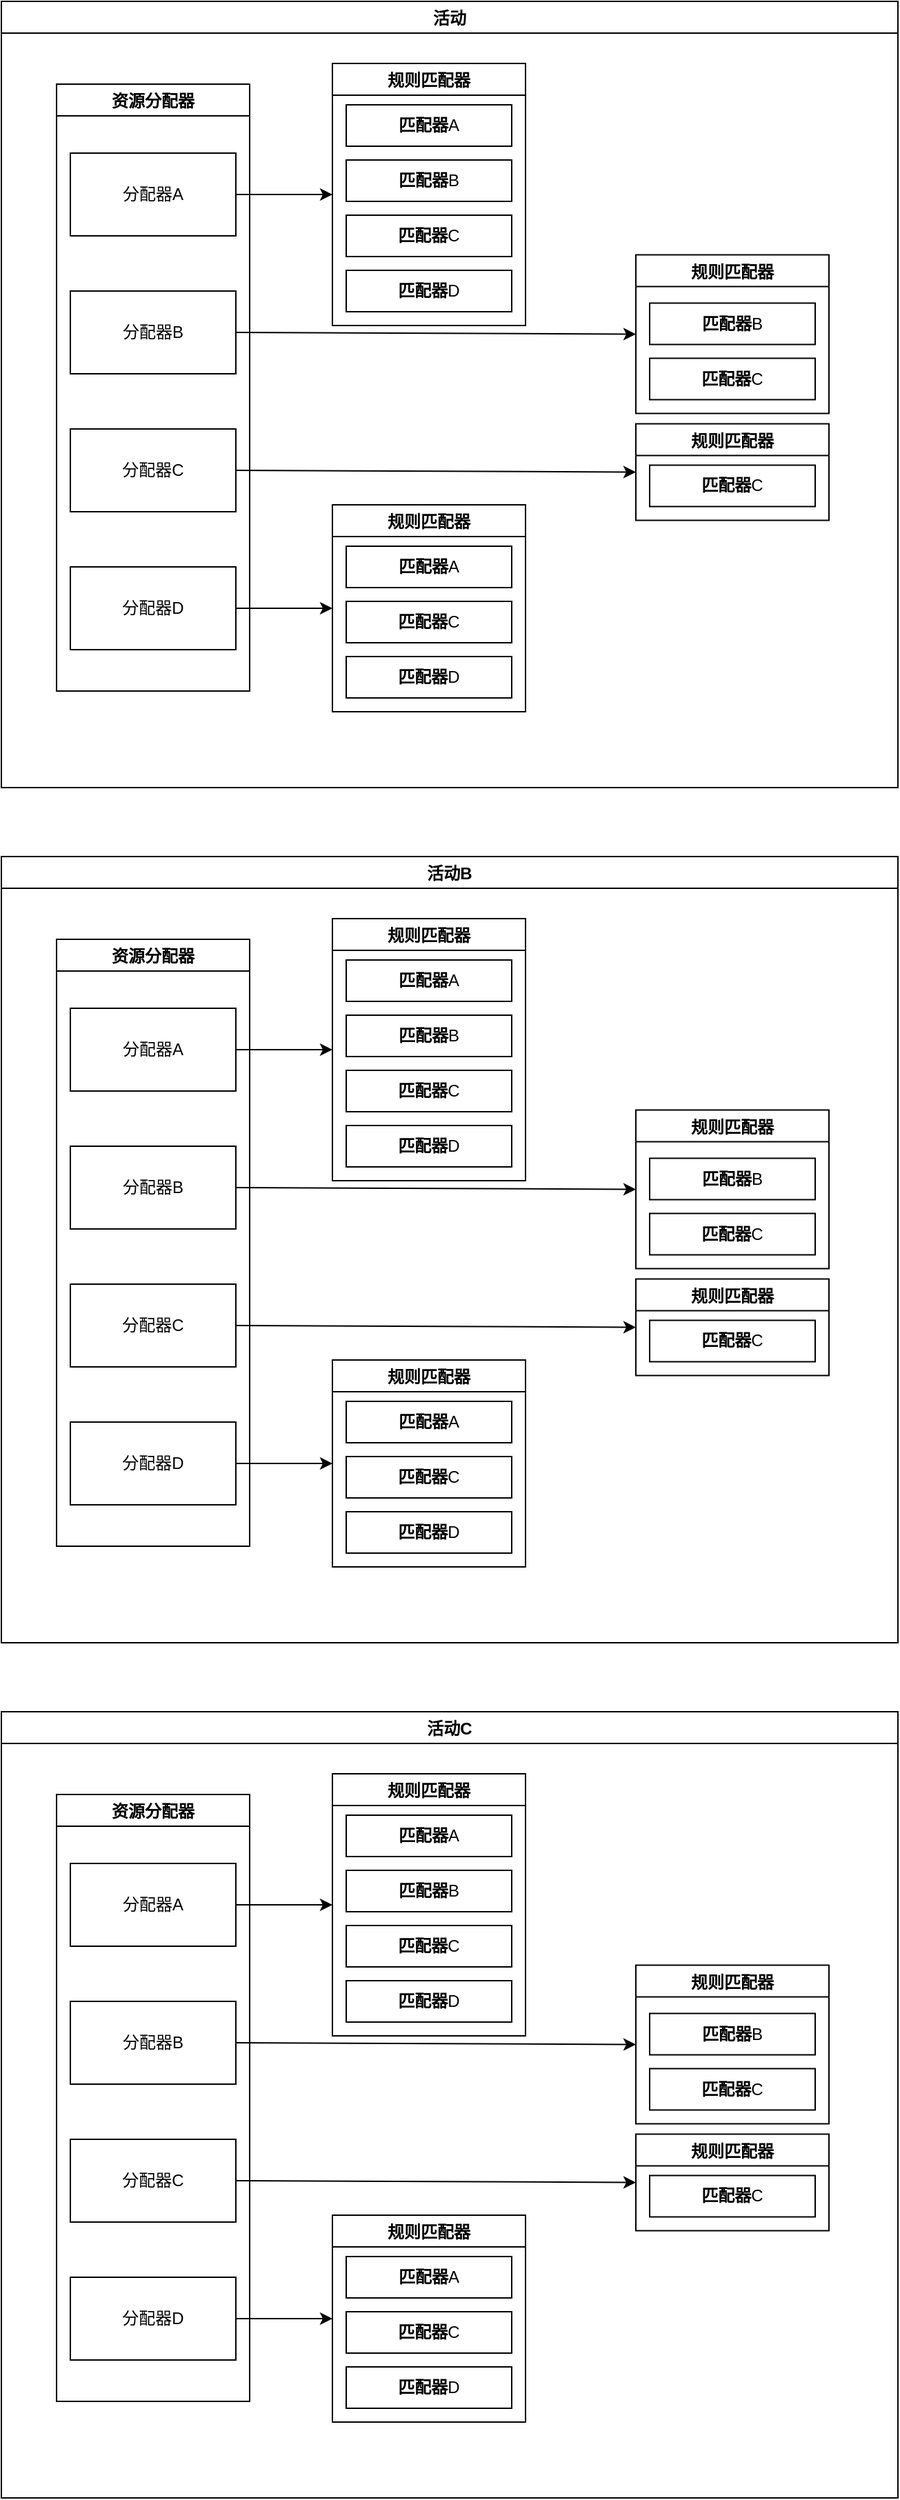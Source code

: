 <mxfile>
    <diagram id="Se3RWNrzOhXLVitSvyOy" name="Page-1">
        <mxGraphModel dx="797" dy="579" grid="1" gridSize="10" guides="1" tooltips="1" connect="1" arrows="1" fold="1" page="1" pageScale="1" pageWidth="827" pageHeight="1169" math="0" shadow="0">
            <root>
                <mxCell id="0"/>
                <mxCell id="1" parent="0"/>
                <mxCell id="3" value="活动" style="swimlane;" vertex="1" parent="1">
                    <mxGeometry x="89" y="40" width="650" height="570" as="geometry"/>
                </mxCell>
                <mxCell id="6" value="资源分配器" style="swimlane;" vertex="1" parent="3">
                    <mxGeometry x="40" y="60" width="140" height="440" as="geometry"/>
                </mxCell>
                <mxCell id="7" value="分配器A" style="rounded=0;whiteSpace=wrap;html=1;" vertex="1" parent="6">
                    <mxGeometry x="10" y="50" width="120" height="60" as="geometry"/>
                </mxCell>
                <mxCell id="10" value="分配器B" style="rounded=0;whiteSpace=wrap;html=1;" vertex="1" parent="6">
                    <mxGeometry x="10" y="150" width="120" height="60" as="geometry"/>
                </mxCell>
                <mxCell id="11" value="分配器C" style="rounded=0;whiteSpace=wrap;html=1;" vertex="1" parent="6">
                    <mxGeometry x="10" y="250" width="120" height="60" as="geometry"/>
                </mxCell>
                <mxCell id="12" value="分配器D" style="rounded=0;whiteSpace=wrap;html=1;" vertex="1" parent="6">
                    <mxGeometry x="10" y="350" width="120" height="60" as="geometry"/>
                </mxCell>
                <mxCell id="13" value="规则匹配器" style="swimlane;" vertex="1" parent="3">
                    <mxGeometry x="240" y="45" width="140" height="190" as="geometry"/>
                </mxCell>
                <mxCell id="14" value="&lt;span style=&quot;font-weight: 700&quot;&gt;匹配器&lt;/span&gt;A" style="rounded=0;whiteSpace=wrap;html=1;" vertex="1" parent="13">
                    <mxGeometry x="10" y="30" width="120" height="30" as="geometry"/>
                </mxCell>
                <mxCell id="15" value="&lt;span style=&quot;font-weight: 700&quot;&gt;匹配器&lt;/span&gt;B" style="rounded=0;whiteSpace=wrap;html=1;" vertex="1" parent="13">
                    <mxGeometry x="10" y="70" width="120" height="30" as="geometry"/>
                </mxCell>
                <mxCell id="16" value="&lt;span style=&quot;font-weight: 700&quot;&gt;匹配器&lt;/span&gt;C" style="rounded=0;whiteSpace=wrap;html=1;" vertex="1" parent="13">
                    <mxGeometry x="10" y="110" width="120" height="30" as="geometry"/>
                </mxCell>
                <mxCell id="17" value="&lt;span style=&quot;font-weight: 700&quot;&gt;匹配器&lt;/span&gt;D" style="rounded=0;whiteSpace=wrap;html=1;" vertex="1" parent="13">
                    <mxGeometry x="10" y="150" width="120" height="30" as="geometry"/>
                </mxCell>
                <mxCell id="18" style="edgeStyle=none;html=1;exitX=1;exitY=0.5;exitDx=0;exitDy=0;entryX=0;entryY=0.5;entryDx=0;entryDy=0;" edge="1" parent="3" source="7" target="13">
                    <mxGeometry relative="1" as="geometry"/>
                </mxCell>
                <mxCell id="19" value="规则匹配器" style="swimlane;" vertex="1" parent="3">
                    <mxGeometry x="240" y="365" width="140" height="150" as="geometry"/>
                </mxCell>
                <mxCell id="20" value="&lt;span style=&quot;font-weight: 700&quot;&gt;匹配器&lt;/span&gt;A" style="rounded=0;whiteSpace=wrap;html=1;" vertex="1" parent="19">
                    <mxGeometry x="10" y="30" width="120" height="30" as="geometry"/>
                </mxCell>
                <mxCell id="22" value="&lt;span style=&quot;font-weight: 700&quot;&gt;匹配器&lt;/span&gt;C" style="rounded=0;whiteSpace=wrap;html=1;" vertex="1" parent="19">
                    <mxGeometry x="10" y="70" width="120" height="30" as="geometry"/>
                </mxCell>
                <mxCell id="23" value="&lt;span style=&quot;font-weight: 700&quot;&gt;匹配器&lt;/span&gt;D" style="rounded=0;whiteSpace=wrap;html=1;" vertex="1" parent="19">
                    <mxGeometry x="10" y="110" width="120" height="30" as="geometry"/>
                </mxCell>
                <mxCell id="24" style="edgeStyle=none;html=1;exitX=1;exitY=0.5;exitDx=0;exitDy=0;entryX=0;entryY=0.5;entryDx=0;entryDy=0;" edge="1" parent="3" source="12" target="19">
                    <mxGeometry relative="1" as="geometry"/>
                </mxCell>
                <mxCell id="25" value="规则匹配器" style="swimlane;" vertex="1" parent="3">
                    <mxGeometry x="460" y="183.75" width="140" height="115" as="geometry"/>
                </mxCell>
                <mxCell id="27" value="&lt;span style=&quot;font-weight: 700&quot;&gt;匹配器&lt;/span&gt;B" style="rounded=0;whiteSpace=wrap;html=1;" vertex="1" parent="25">
                    <mxGeometry x="10" y="35" width="120" height="30" as="geometry"/>
                </mxCell>
                <mxCell id="28" value="&lt;span style=&quot;font-weight: 700&quot;&gt;匹配器&lt;/span&gt;C" style="rounded=0;whiteSpace=wrap;html=1;" vertex="1" parent="25">
                    <mxGeometry x="10" y="75" width="120" height="30" as="geometry"/>
                </mxCell>
                <mxCell id="30" style="edgeStyle=none;html=1;exitX=1;exitY=0.5;exitDx=0;exitDy=0;entryX=0;entryY=0.5;entryDx=0;entryDy=0;" edge="1" parent="3" source="10" target="25">
                    <mxGeometry relative="1" as="geometry"/>
                </mxCell>
                <mxCell id="31" value="规则匹配器" style="swimlane;" vertex="1" parent="3">
                    <mxGeometry x="460" y="306.25" width="140" height="70" as="geometry"/>
                </mxCell>
                <mxCell id="33" value="&lt;span style=&quot;font-weight: 700&quot;&gt;匹配器&lt;/span&gt;C" style="rounded=0;whiteSpace=wrap;html=1;" vertex="1" parent="31">
                    <mxGeometry x="10" y="30" width="120" height="30" as="geometry"/>
                </mxCell>
                <mxCell id="34" style="edgeStyle=none;html=1;exitX=1;exitY=0.5;exitDx=0;exitDy=0;entryX=0;entryY=0.5;entryDx=0;entryDy=0;" edge="1" parent="3" source="11" target="31">
                    <mxGeometry relative="1" as="geometry"/>
                </mxCell>
                <mxCell id="35" value="活动B" style="swimlane;" vertex="1" parent="1">
                    <mxGeometry x="89" y="660" width="650" height="570" as="geometry"/>
                </mxCell>
                <mxCell id="36" value="资源分配器" style="swimlane;" vertex="1" parent="35">
                    <mxGeometry x="40" y="60" width="140" height="440" as="geometry"/>
                </mxCell>
                <mxCell id="37" value="分配器A" style="rounded=0;whiteSpace=wrap;html=1;" vertex="1" parent="36">
                    <mxGeometry x="10" y="50" width="120" height="60" as="geometry"/>
                </mxCell>
                <mxCell id="38" value="分配器B" style="rounded=0;whiteSpace=wrap;html=1;" vertex="1" parent="36">
                    <mxGeometry x="10" y="150" width="120" height="60" as="geometry"/>
                </mxCell>
                <mxCell id="39" value="分配器C" style="rounded=0;whiteSpace=wrap;html=1;" vertex="1" parent="36">
                    <mxGeometry x="10" y="250" width="120" height="60" as="geometry"/>
                </mxCell>
                <mxCell id="40" value="分配器D" style="rounded=0;whiteSpace=wrap;html=1;" vertex="1" parent="36">
                    <mxGeometry x="10" y="350" width="120" height="60" as="geometry"/>
                </mxCell>
                <mxCell id="41" value="规则匹配器" style="swimlane;" vertex="1" parent="35">
                    <mxGeometry x="240" y="45" width="140" height="190" as="geometry"/>
                </mxCell>
                <mxCell id="42" value="&lt;span style=&quot;font-weight: 700&quot;&gt;匹配器&lt;/span&gt;A" style="rounded=0;whiteSpace=wrap;html=1;" vertex="1" parent="41">
                    <mxGeometry x="10" y="30" width="120" height="30" as="geometry"/>
                </mxCell>
                <mxCell id="43" value="&lt;span style=&quot;font-weight: 700&quot;&gt;匹配器&lt;/span&gt;B" style="rounded=0;whiteSpace=wrap;html=1;" vertex="1" parent="41">
                    <mxGeometry x="10" y="70" width="120" height="30" as="geometry"/>
                </mxCell>
                <mxCell id="44" value="&lt;span style=&quot;font-weight: 700&quot;&gt;匹配器&lt;/span&gt;C" style="rounded=0;whiteSpace=wrap;html=1;" vertex="1" parent="41">
                    <mxGeometry x="10" y="110" width="120" height="30" as="geometry"/>
                </mxCell>
                <mxCell id="45" value="&lt;span style=&quot;font-weight: 700&quot;&gt;匹配器&lt;/span&gt;D" style="rounded=0;whiteSpace=wrap;html=1;" vertex="1" parent="41">
                    <mxGeometry x="10" y="150" width="120" height="30" as="geometry"/>
                </mxCell>
                <mxCell id="46" style="edgeStyle=none;html=1;exitX=1;exitY=0.5;exitDx=0;exitDy=0;entryX=0;entryY=0.5;entryDx=0;entryDy=0;" edge="1" parent="35" source="37" target="41">
                    <mxGeometry relative="1" as="geometry"/>
                </mxCell>
                <mxCell id="47" value="规则匹配器" style="swimlane;" vertex="1" parent="35">
                    <mxGeometry x="240" y="365" width="140" height="150" as="geometry"/>
                </mxCell>
                <mxCell id="48" value="&lt;span style=&quot;font-weight: 700&quot;&gt;匹配器&lt;/span&gt;A" style="rounded=0;whiteSpace=wrap;html=1;" vertex="1" parent="47">
                    <mxGeometry x="10" y="30" width="120" height="30" as="geometry"/>
                </mxCell>
                <mxCell id="49" value="&lt;span style=&quot;font-weight: 700&quot;&gt;匹配器&lt;/span&gt;C" style="rounded=0;whiteSpace=wrap;html=1;" vertex="1" parent="47">
                    <mxGeometry x="10" y="70" width="120" height="30" as="geometry"/>
                </mxCell>
                <mxCell id="50" value="&lt;span style=&quot;font-weight: 700&quot;&gt;匹配器&lt;/span&gt;D" style="rounded=0;whiteSpace=wrap;html=1;" vertex="1" parent="47">
                    <mxGeometry x="10" y="110" width="120" height="30" as="geometry"/>
                </mxCell>
                <mxCell id="51" style="edgeStyle=none;html=1;exitX=1;exitY=0.5;exitDx=0;exitDy=0;entryX=0;entryY=0.5;entryDx=0;entryDy=0;" edge="1" parent="35" source="40" target="47">
                    <mxGeometry relative="1" as="geometry"/>
                </mxCell>
                <mxCell id="52" value="规则匹配器" style="swimlane;" vertex="1" parent="35">
                    <mxGeometry x="460" y="183.75" width="140" height="115" as="geometry"/>
                </mxCell>
                <mxCell id="53" value="&lt;span style=&quot;font-weight: 700&quot;&gt;匹配器&lt;/span&gt;B" style="rounded=0;whiteSpace=wrap;html=1;" vertex="1" parent="52">
                    <mxGeometry x="10" y="35" width="120" height="30" as="geometry"/>
                </mxCell>
                <mxCell id="54" value="&lt;span style=&quot;font-weight: 700&quot;&gt;匹配器&lt;/span&gt;C" style="rounded=0;whiteSpace=wrap;html=1;" vertex="1" parent="52">
                    <mxGeometry x="10" y="75" width="120" height="30" as="geometry"/>
                </mxCell>
                <mxCell id="55" style="edgeStyle=none;html=1;exitX=1;exitY=0.5;exitDx=0;exitDy=0;entryX=0;entryY=0.5;entryDx=0;entryDy=0;" edge="1" parent="35" source="38" target="52">
                    <mxGeometry relative="1" as="geometry"/>
                </mxCell>
                <mxCell id="56" value="规则匹配器" style="swimlane;" vertex="1" parent="35">
                    <mxGeometry x="460" y="306.25" width="140" height="70" as="geometry"/>
                </mxCell>
                <mxCell id="57" value="&lt;span style=&quot;font-weight: 700&quot;&gt;匹配器&lt;/span&gt;C" style="rounded=0;whiteSpace=wrap;html=1;" vertex="1" parent="56">
                    <mxGeometry x="10" y="30" width="120" height="30" as="geometry"/>
                </mxCell>
                <mxCell id="58" style="edgeStyle=none;html=1;exitX=1;exitY=0.5;exitDx=0;exitDy=0;entryX=0;entryY=0.5;entryDx=0;entryDy=0;" edge="1" parent="35" source="39" target="56">
                    <mxGeometry relative="1" as="geometry"/>
                </mxCell>
                <mxCell id="59" value="活动C" style="swimlane;" vertex="1" parent="1">
                    <mxGeometry x="89" y="1280" width="650" height="570" as="geometry"/>
                </mxCell>
                <mxCell id="60" value="资源分配器" style="swimlane;" vertex="1" parent="59">
                    <mxGeometry x="40" y="60" width="140" height="440" as="geometry"/>
                </mxCell>
                <mxCell id="61" value="分配器A" style="rounded=0;whiteSpace=wrap;html=1;" vertex="1" parent="60">
                    <mxGeometry x="10" y="50" width="120" height="60" as="geometry"/>
                </mxCell>
                <mxCell id="62" value="分配器B" style="rounded=0;whiteSpace=wrap;html=1;" vertex="1" parent="60">
                    <mxGeometry x="10" y="150" width="120" height="60" as="geometry"/>
                </mxCell>
                <mxCell id="63" value="分配器C" style="rounded=0;whiteSpace=wrap;html=1;" vertex="1" parent="60">
                    <mxGeometry x="10" y="250" width="120" height="60" as="geometry"/>
                </mxCell>
                <mxCell id="64" value="分配器D" style="rounded=0;whiteSpace=wrap;html=1;" vertex="1" parent="60">
                    <mxGeometry x="10" y="350" width="120" height="60" as="geometry"/>
                </mxCell>
                <mxCell id="65" value="规则匹配器" style="swimlane;" vertex="1" parent="59">
                    <mxGeometry x="240" y="45" width="140" height="190" as="geometry"/>
                </mxCell>
                <mxCell id="66" value="&lt;span style=&quot;font-weight: 700&quot;&gt;匹配器&lt;/span&gt;A" style="rounded=0;whiteSpace=wrap;html=1;" vertex="1" parent="65">
                    <mxGeometry x="10" y="30" width="120" height="30" as="geometry"/>
                </mxCell>
                <mxCell id="67" value="&lt;span style=&quot;font-weight: 700&quot;&gt;匹配器&lt;/span&gt;B" style="rounded=0;whiteSpace=wrap;html=1;" vertex="1" parent="65">
                    <mxGeometry x="10" y="70" width="120" height="30" as="geometry"/>
                </mxCell>
                <mxCell id="68" value="&lt;span style=&quot;font-weight: 700&quot;&gt;匹配器&lt;/span&gt;C" style="rounded=0;whiteSpace=wrap;html=1;" vertex="1" parent="65">
                    <mxGeometry x="10" y="110" width="120" height="30" as="geometry"/>
                </mxCell>
                <mxCell id="69" value="&lt;span style=&quot;font-weight: 700&quot;&gt;匹配器&lt;/span&gt;D" style="rounded=0;whiteSpace=wrap;html=1;" vertex="1" parent="65">
                    <mxGeometry x="10" y="150" width="120" height="30" as="geometry"/>
                </mxCell>
                <mxCell id="70" style="edgeStyle=none;html=1;exitX=1;exitY=0.5;exitDx=0;exitDy=0;entryX=0;entryY=0.5;entryDx=0;entryDy=0;" edge="1" parent="59" source="61" target="65">
                    <mxGeometry relative="1" as="geometry"/>
                </mxCell>
                <mxCell id="71" value="规则匹配器" style="swimlane;" vertex="1" parent="59">
                    <mxGeometry x="240" y="365" width="140" height="150" as="geometry"/>
                </mxCell>
                <mxCell id="72" value="&lt;span style=&quot;font-weight: 700&quot;&gt;匹配器&lt;/span&gt;A" style="rounded=0;whiteSpace=wrap;html=1;" vertex="1" parent="71">
                    <mxGeometry x="10" y="30" width="120" height="30" as="geometry"/>
                </mxCell>
                <mxCell id="73" value="&lt;span style=&quot;font-weight: 700&quot;&gt;匹配器&lt;/span&gt;C" style="rounded=0;whiteSpace=wrap;html=1;" vertex="1" parent="71">
                    <mxGeometry x="10" y="70" width="120" height="30" as="geometry"/>
                </mxCell>
                <mxCell id="74" value="&lt;span style=&quot;font-weight: 700&quot;&gt;匹配器&lt;/span&gt;D" style="rounded=0;whiteSpace=wrap;html=1;" vertex="1" parent="71">
                    <mxGeometry x="10" y="110" width="120" height="30" as="geometry"/>
                </mxCell>
                <mxCell id="75" style="edgeStyle=none;html=1;exitX=1;exitY=0.5;exitDx=0;exitDy=0;entryX=0;entryY=0.5;entryDx=0;entryDy=0;" edge="1" parent="59" source="64" target="71">
                    <mxGeometry relative="1" as="geometry"/>
                </mxCell>
                <mxCell id="76" value="规则匹配器" style="swimlane;" vertex="1" parent="59">
                    <mxGeometry x="460" y="183.75" width="140" height="115" as="geometry"/>
                </mxCell>
                <mxCell id="77" value="&lt;span style=&quot;font-weight: 700&quot;&gt;匹配器&lt;/span&gt;B" style="rounded=0;whiteSpace=wrap;html=1;" vertex="1" parent="76">
                    <mxGeometry x="10" y="35" width="120" height="30" as="geometry"/>
                </mxCell>
                <mxCell id="78" value="&lt;span style=&quot;font-weight: 700&quot;&gt;匹配器&lt;/span&gt;C" style="rounded=0;whiteSpace=wrap;html=1;" vertex="1" parent="76">
                    <mxGeometry x="10" y="75" width="120" height="30" as="geometry"/>
                </mxCell>
                <mxCell id="79" style="edgeStyle=none;html=1;exitX=1;exitY=0.5;exitDx=0;exitDy=0;entryX=0;entryY=0.5;entryDx=0;entryDy=0;" edge="1" parent="59" source="62" target="76">
                    <mxGeometry relative="1" as="geometry"/>
                </mxCell>
                <mxCell id="80" value="规则匹配器" style="swimlane;" vertex="1" parent="59">
                    <mxGeometry x="460" y="306.25" width="140" height="70" as="geometry"/>
                </mxCell>
                <mxCell id="81" value="&lt;span style=&quot;font-weight: 700&quot;&gt;匹配器&lt;/span&gt;C" style="rounded=0;whiteSpace=wrap;html=1;" vertex="1" parent="80">
                    <mxGeometry x="10" y="30" width="120" height="30" as="geometry"/>
                </mxCell>
                <mxCell id="82" style="edgeStyle=none;html=1;exitX=1;exitY=0.5;exitDx=0;exitDy=0;entryX=0;entryY=0.5;entryDx=0;entryDy=0;" edge="1" parent="59" source="63" target="80">
                    <mxGeometry relative="1" as="geometry"/>
                </mxCell>
            </root>
        </mxGraphModel>
    </diagram>
</mxfile>